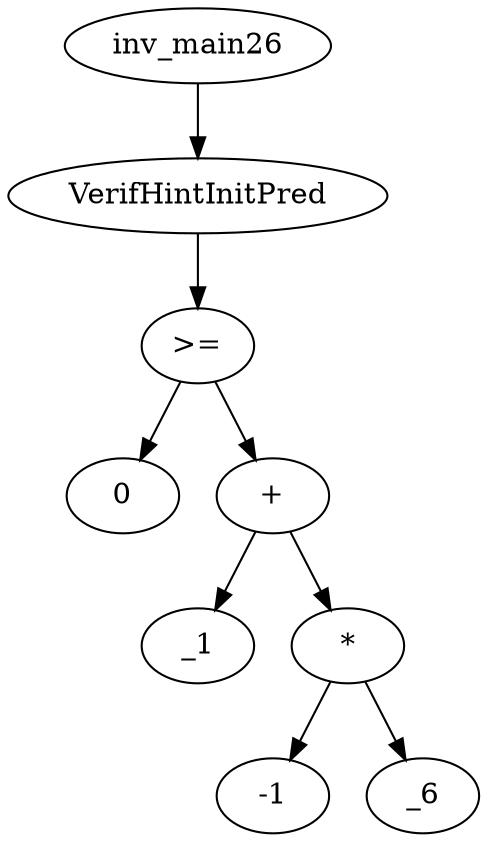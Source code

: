 digraph dag {
0 [label="inv_main26"];
1 [label="VerifHintInitPred"];
2 [label=">="];
3 [label="0"];
4 [label="+"];
5 [label="_1"];
6 [label="*"];
7 [label="-1"];
8 [label="_6"];
0->1
1->2
2->4
2 -> 3
4->6
4 -> 5
6->8
6 -> 7
}

